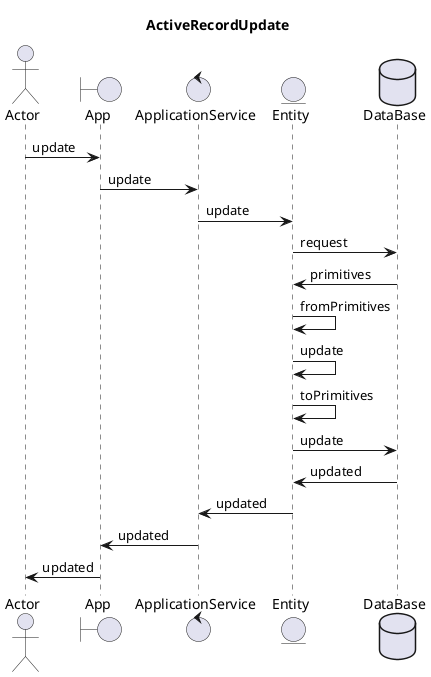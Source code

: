 @startuml ActiveRecordUpdate
title ActiveRecordUpdate
actor Actor
boundary App
control ApplicationService
entity Entity
database DataBase

Actor -> App : update
App -> ApplicationService : update
ApplicationService -> Entity :update
Entity -> DataBase : request
DataBase -> Entity : primitives
Entity -> Entity : fromPrimitives
Entity -> Entity : update
Entity -> Entity : toPrimitives
Entity -> DataBase : update
DataBase -> Entity : updated
Entity -> ApplicationService : updated
ApplicationService -> App : updated
App -> Actor : updated
@enduml

@startuml ActiveRecordGet
title ActiveRecordGet
actor Actor
boundary App
control ApplicationService
entity Entity
database DataBase

Actor -> App : get
App -> ApplicationService : get
ApplicationService -> Entity :get
Entity -> DataBase : request
DataBase -> Entity : primitives
Entity -> Entity : fromPrimitives
Entity -> Entity : update
Entity -> Entity : toPrimitives
Entity -> DataBase : update
DataBase -> Entity : updated
Entity -> ApplicationService : updated
ApplicationService -> App : updated
App -> Actor : updated
@enduml